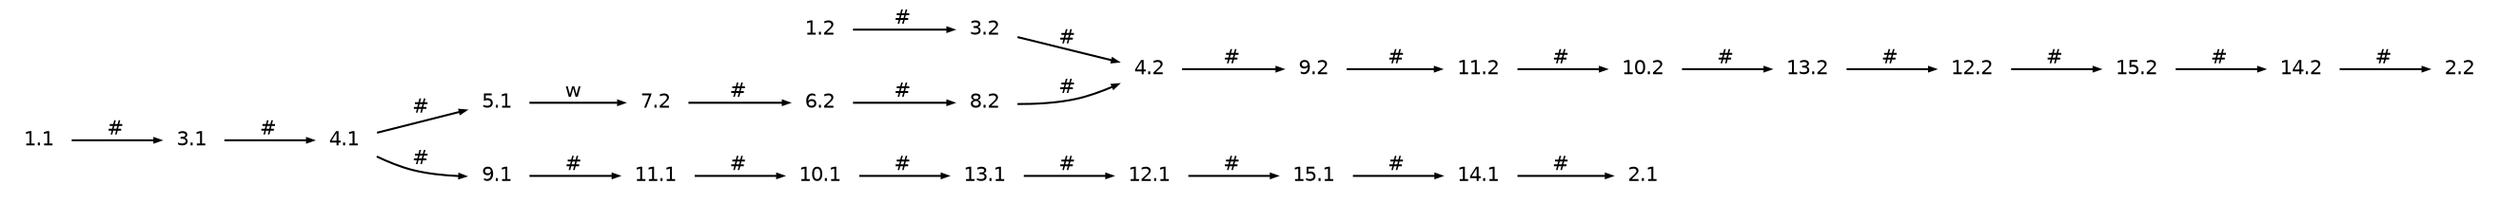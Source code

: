 digraph g
{
   graph [rankdir=LR];
   edge [arrowsize=0.3,fontsize=10,fontname=Helvetica];
   node [shape=plaintext,width=.3,height=.2,fontsize=10,fontname=Helvetica];
   1.1->3.1 [label="#"];
   1.2->3.2 [label="#"];
   3.1->4.1 [label="#"];
   3.2->4.2 [label="#"];
   4.1->5.1 [label="#"];
   4.1->9.1 [label="#"];
   4.2->9.2 [label="#"];
   5.1->7.2 [label="w"];
   6.2->8.2 [label="#"];
   7.2->6.2 [label="#"];
   8.2->4.2 [label="#"];
   9.1->11.1 [label="#"];
   9.2->11.2 [label="#"];
   10.1->13.1 [label="#"];
   10.2->13.2 [label="#"];
   11.1->10.1 [label="#"];
   11.2->10.2 [label="#"];
   12.1->15.1 [label="#"];
   12.2->15.2 [label="#"];
   13.1->12.1 [label="#"];
   13.2->12.2 [label="#"];
   14.1->2.1 [label="#"];
   14.2->2.2 [label="#"];
   15.1->14.1 [label="#"];
   15.2->14.2 [label="#"];
}
